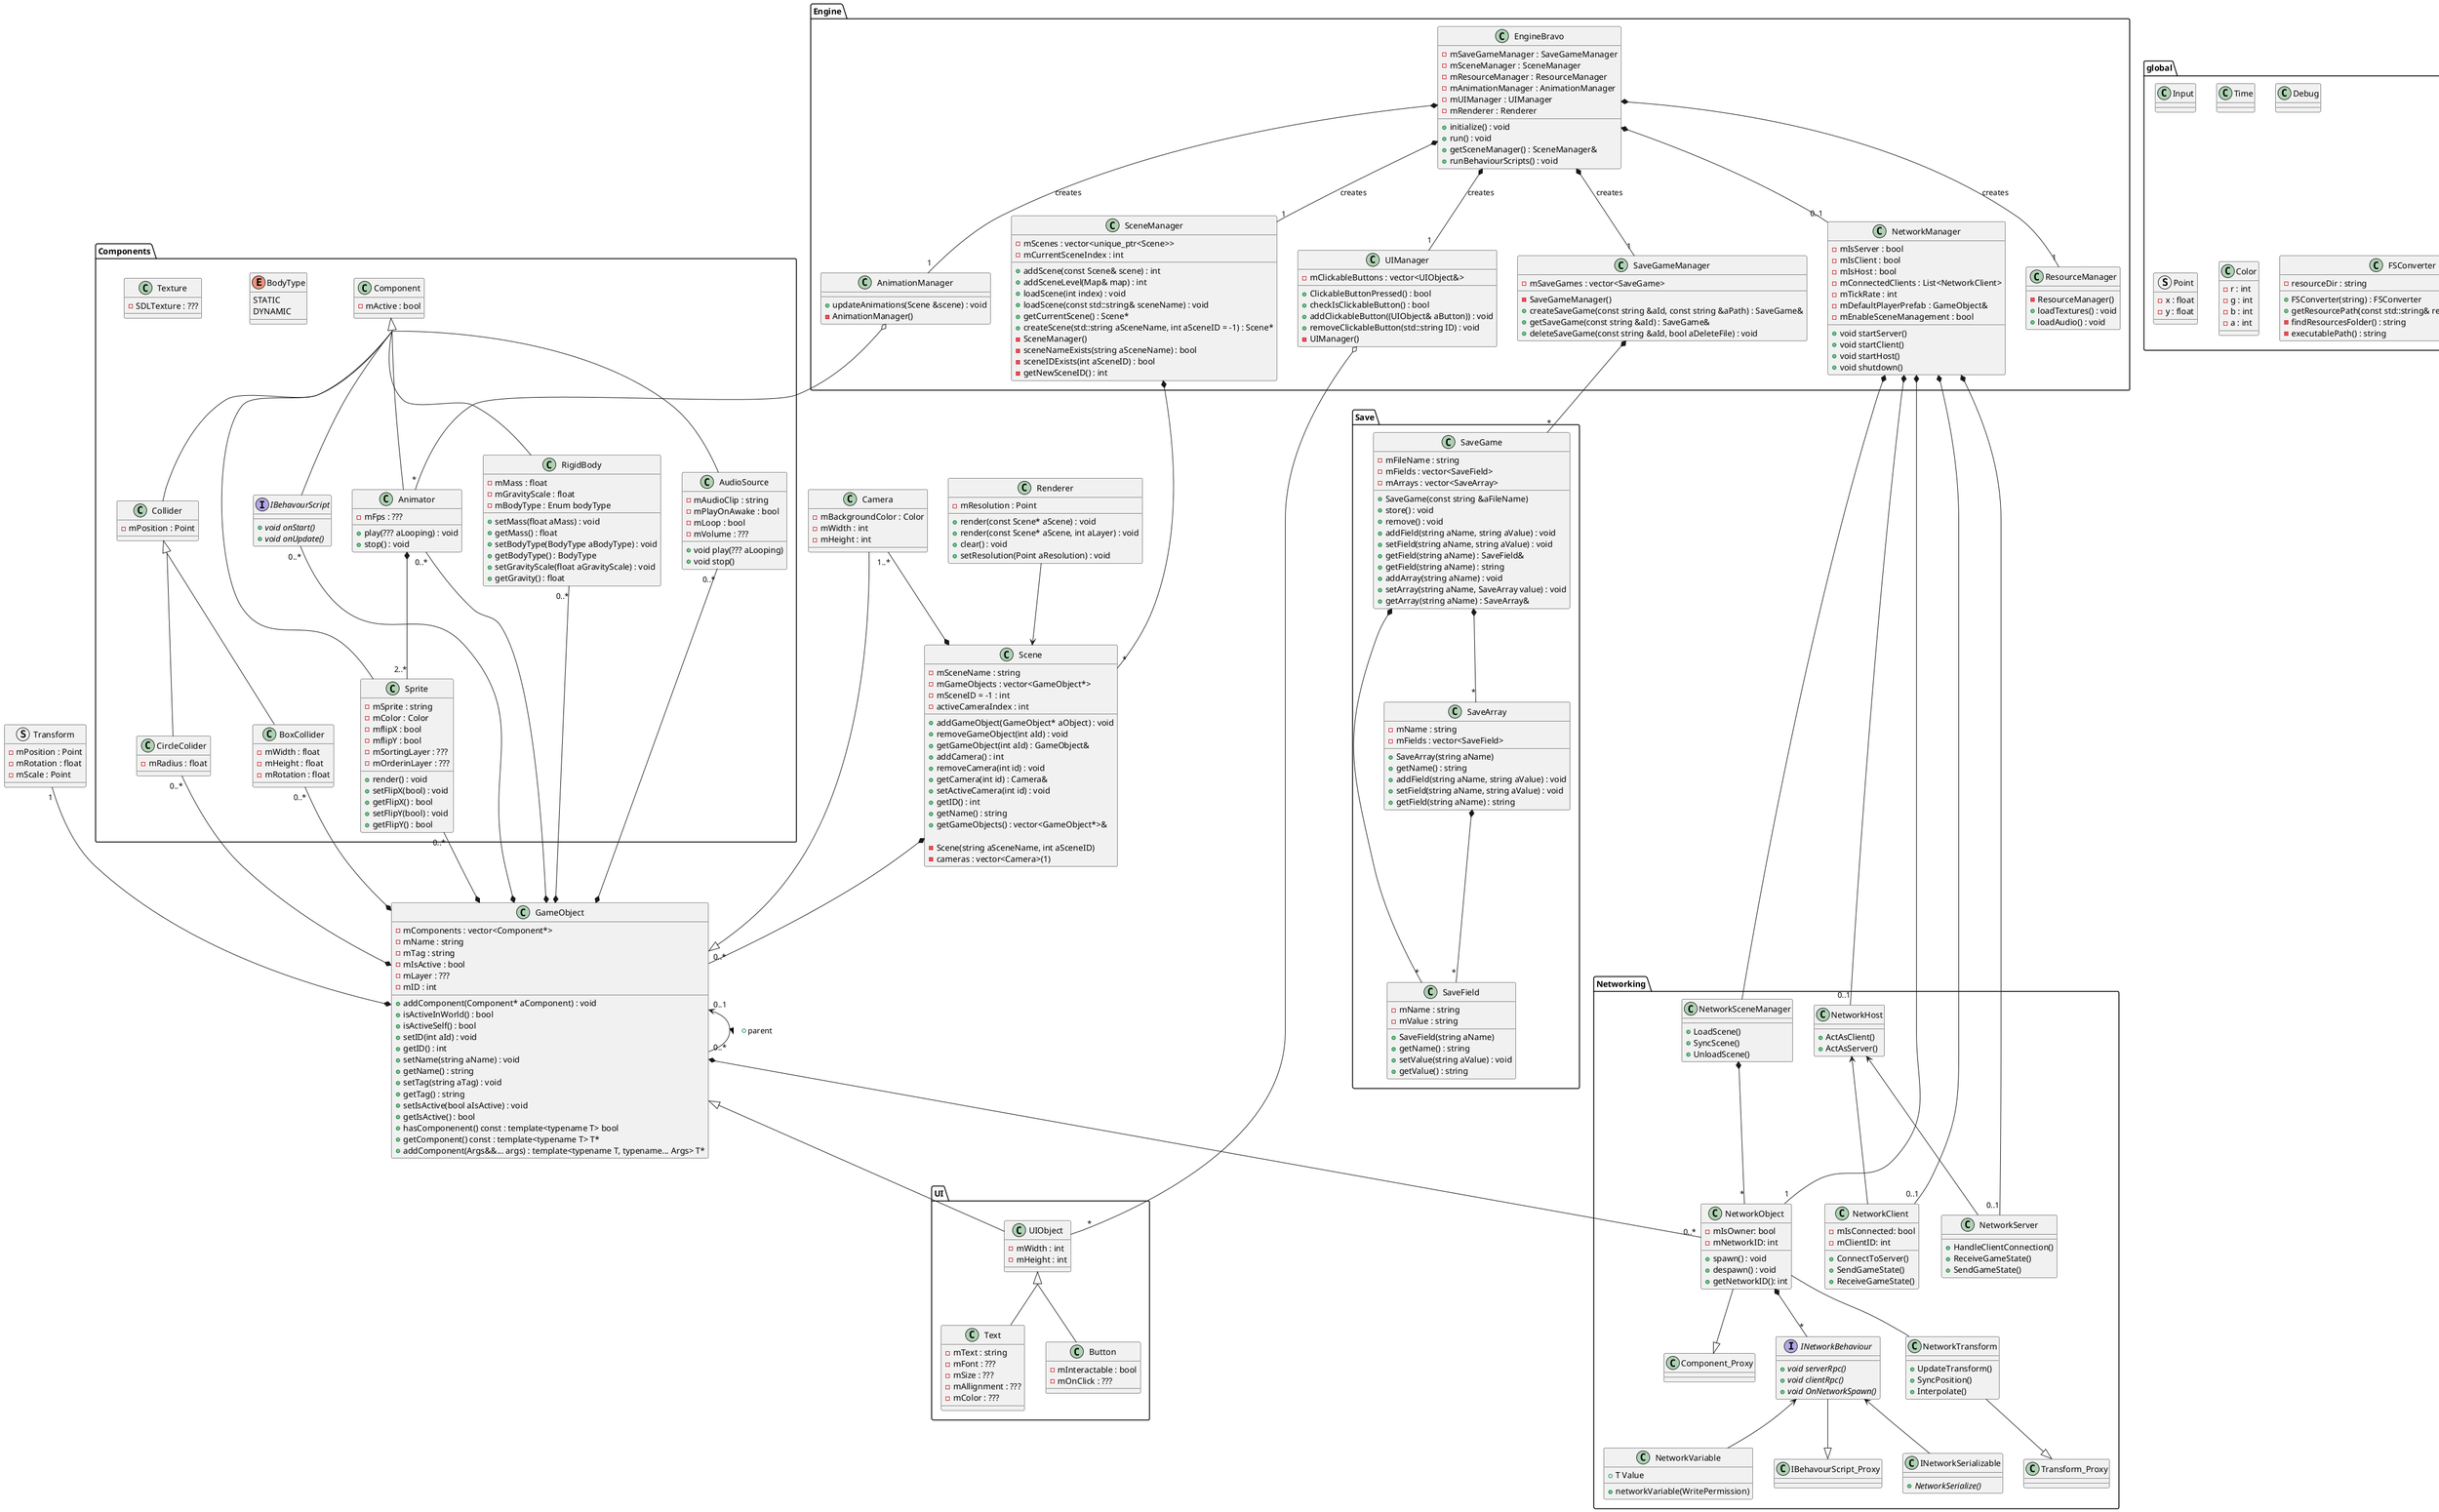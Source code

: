 @startuml

' skinparam linetype ortho
skinparam groupInheritance 2

package Components{

class Component{
    - mActive : bool

}

class AudioSource{
    + void play(??? aLooping)
    + void stop()

    - mAudioClip : string
    - mPlayOnAwake : bool
    - mLoop : bool
    - mVolume : ???
}

class Collider{
    ' Relative to position of GameObject
    - mPosition : Point 
}

class CircleColider{
    ' Position is middle of circle
    - mRadius : float 
}

class BoxCollider{
    ' Position is middle of box
    - mWidth : float
    - mHeight : float
    - mRotation : float
}

enum BodyType{
    STATIC
    DYNAMIC
}

class RigidBody{
    + setMass(float aMass) : void
    + getMass() : float
    + setBodyType(BodyType aBodyType) : void
    + getBodyType() : BodyType
    + setGravityScale(float aGravityScale) : void
    + getGravity() : float
    - mMass : float
    - mGravityScale : float
    - mBodyType : Enum bodyType
}

interface IBehavourScript{
    + {abstract} void onStart()
    + {abstract} void onUpdate()
}

class Sprite{
    + render() : void
    + setFlipX(bool) : void
    + getFlipX() : bool
    + setFlipY(bool) : void
    + getFlipY() : bool

    - mSprite : string
    - mColor : Color
    - mflipX : bool
    - mflipY : bool
    - mSortingLayer : ???
    - mOrderinLayer : ???

}

class Texture {
    - SDLTexture : ???
}


class Animator{
    + play(??? aLooping) : void
    + stop() : void

    - mFps : ???
}

}

class GameObject{
    + addComponent(Component* aComponent) : void
    + isActiveInWorld() : bool
    + isActiveSelf() : bool
    + setID(int aId) : void
    + getID() : int
    + setName(string aName) : void
    + getName() : string
    + setTag(string aTag) : void
    + getTag() : string
    + setIsActive(bool aIsActive) : void
    + getIsActive() : bool
    + hasComponenent() const : template<typename T> bool
    + getComponent() const : template<typename T> T*
    + addComponent(Args&&... args) : template<typename T, typename... Args> T*

    - mComponents : vector<Component*>
    - mName : string
    - mTag : string
    - mIsActive : bool
    - mLayer : ???
    - mID : int
}

struct Transform{
    - mPosition : Point
    - mRotation : float
    - mScale : Point
}

package Save{
class SaveGame {
    - mFileName : string
    - mFields : vector<SaveField>
    - mArrays : vector<SaveArray>
    + SaveGame(const string &aFileName)
    + store() : void
    + remove() : void
    + addField(string aName, string aValue) : void
    + setField(string aName, string aValue) : void
    + getField(string aName) : SaveField&
    + getField(string aName) : string
    + addArray(string aName) : void
    + setArray(string aName, SaveArray value) : void
    + getArray(string aName) : SaveArray&
}

class SaveField {
    - mName : string
    - mValue : string
    + SaveField(string aName)
    + getName() : string
    + setValue(string aValue) : void
    + getValue() : string
}

class SaveArray {
    - mName : string
    - mFields : vector<SaveField>
    + SaveArray(string aName)
    + getName() : string
    + addField(string aName, string aValue) : void
    + setField(string aName, string aValue) : void
    + getField(string aName) : string
}
}

class Scene {
    + addGameObject(GameObject* aObject) : void
    + removeGameObject(int aId) : void
    + getGameObject(int aId) : GameObject&
    + addCamera() : int
    + removeCamera(int id) : void
    + getCamera(int id) : Camera&
    + setActiveCamera(int id) : void
    + getID() : int
    + getName() : string
    + getGameObjects() : vector<GameObject*>& 

    - Scene(string aSceneName, int aSceneID)
    - mSceneName : string
    - mGameObjects : vector<GameObject*>
    - mSceneID = -1 : int
    - activeCameraIndex : int
    - cameras : vector<Camera>(1)
}

package Engine{

class EngineBravo {
    + initialize() : void
    + run() : void
    + getSceneManager() : SceneManager&
    + runBehaviourScripts() : void

    - mSaveGameManager : SaveGameManager 
    - mSceneManager : SceneManager
    - mResourceManager : ResourceManager
    - mAnimationManager : AnimationManager
    - mUIManager : UIManager
    - mRenderer : Renderer
}

class ResourceManager {
    - ResourceManager()
    + loadTextures() : void
    + loadAudio() : void
}

class SceneManager {
    + addScene(const Scene& scene) : int
    + addSceneLevel(Map& map) : int
    + loadScene(int index) : void
    + loadScene(const std::string& sceneName) : void
    + getCurrentScene() : Scene*
    + createScene(std::string aSceneName, int aSceneID = -1) : Scene*
    - SceneManager()
    - sceneNameExists(string aSceneName) : bool
    - sceneIDExists(int aSceneID) : bool
    - getNewSceneID() : int
    - mScenes : vector<unique_ptr<Scene>>
    - mCurrentSceneIndex : int
}

class SaveGameManager {
    - SaveGameManager()
    + createSaveGame(const string &aId, const string &aPath) : SaveGame&
    + getSaveGame(const string &aId) : SaveGame&
    + deleteSaveGame(const string &aId, bool aDeleteFile) : void
    - mSaveGames : vector<SaveGame> 
}

class AnimationManager {
    + updateAnimations(Scene &scene) : void
    - AnimationManager()
}

class UIManager {
    - mClickableButtons : vector<UIObject&>
    + ClickableButtonPressed() : bool
    + checkIsClickableButton() : bool
    + addClickableButton((UIObject& aButton)) : void
    + removeClickableButton(std::string ID) : void
    - UIManager()
}

class NetworkManager {
    
    
    + void startServer()
    + void startClient()
    + void startHost()
    + void shutdown()


    - mIsServer : bool
    - mIsClient : bool
    - mIsHost : bool
    - mConnectedClients : List<NetworkClient>
    - mTickRate : int
    - mDefaultPlayerPrefab : GameObject&
    - mEnableSceneManagement : bool
}

}


class Camera{
    - mBackgroundColor : Color
    ' Width and Height are rendered area in Game Units
    - mWidth : int
    - mHeight : int

}

class Renderer {
    + render(const Scene* aScene) : void
    + render(const Scene* aScene, int aLayer) : void
    + clear() : void
    + setResolution(Point aResolution) : void

    - mResolution : Point
}

package UI{
class UIObject{
    - mWidth : int
    - mHeight : int
}

class Button{
    - mInteractable : bool
    - mOnClick : ???
}

class Text{
    - mText : string
    - mFont : ???
    - mSize : ???
    - mAllignment : ???
    - mColor : ???
}
}

package Input{
class iMouseListener{
    + ??? onMouseMoved()
    + ??? onMouseClicked()
    + ??? onMousePressed()
    + ??? onMouseReleased()
}

class iKeyListener{
    + ??? onKeyPressed()
    + ??? onKeyReleased()
}
}

package global{
class Input{}

class Time{}

class Debug{}

struct Point{
    - x : float
    - y : float
}

class Color{
    - r : int
    - g : int
    - b : int
    - a : int
}

class FSConverter {
    + FSConverter(string) : FSConverter
    + getResourcePath(const std::string& resourceName) : string
    - findResourcesFolder() : string
    - executablePath() : string
    - resourceDir : string
}
}

package Networking{
class NetworkObject {
    + spawn() : void
    + despawn() : void
    + getNetworkID(): int

    - mIsOwner: bool
    - mNetworkID: int
}

interface INetworkBehaviour {
    + {abstract} void serverRpc()
    + {abstract} void clientRpc()
    + {abstract} void OnNetworkSpawn()
    
}

' Template class for network variables
class NetworkVariable{
    + networkVariable(WritePermission)
    + T Value
    
}

class IBehavourScript_Proxy{}

' Maybe not needed
class NetworkTransform {
    + UpdateTransform()
    + SyncPosition()
    + Interpolate()
}

class Transform_Proxy{}

class NetworkClient {
    + ConnectToServer()
    + SendGameState()
    + ReceiveGameState()

    - mIsConnected: bool
    - mClientID: int
}

class NetworkServer {
    + HandleClientConnection()
    + ReceiveGameState()
    + SendGameState()
}

class NetworkHost {
    + ActAsClient()
    + ActAsServer()
}

' class NetworkMessage {
'     + Serialize()
'     + Deserialize()
'     + SendMessage()
'     - mMessageType: string
' }

class NetworkSceneManager {
    + LoadScene()
    + SyncScene()
    + UnloadScene()
}

' class NetworkInputManager {
'     + CaptureInput()
'     + SendInput()
'     + ApplyInputPrediction()
' }

' class NetworkReplicationManager {
'     + ReplicateObjectState()
'     + SyncWithClients()
'     + ApplyInterpolation()
' }

' class AuthorityManager {
'     + AssignAuthority()
'     + RequestControl()
'     - mObjectAuthority: string
' }

class INetworkSerializable {
    + {abstract} NetworkSerialize()
    ' + Deserialize()
}

class Component_Proxy{
}

' NetworkManager <-- AuthorityManager

NetworkObject *-- "*" INetworkBehaviour
NetworkObject -- NetworkTransform
NetworkObject --|> Component_Proxy

INetworkBehaviour --|> IBehavourScript_Proxy
INetworkBehaviour <-- NetworkVariable
INetworkBehaviour <-- INetworkSerializable

NetworkTransform --|> Transform_Proxy

' NetworkClient --> NetworkInputManager
' NetworkClient --> NetworkMessage
' NetworkClient --> NetworkReplicationManager

' NetworkServer --> NetworkMessage
' NetworkServer --> NetworkReplicationManager


NetworkHost <-- NetworkServer
NetworkHost <-- NetworkClient

' AuthorityManager <-- NetworkObject
NetworkSceneManager *-- "*" NetworkObject
}

Component <|-down- AudioSource
Component <|-down- Collider
Component <|-down- RigidBody
Component <|-down- IBehavourScript
Component <|-down- Sprite
Component <|-down- Animator

Collider <|-- CircleColider
Collider <|-- BoxCollider

GameObject *-up- "0..*" AudioSource
GameObject *-up- "0..*" CircleColider
GameObject *-up- "0..*" BoxCollider
GameObject *-up- "0..*" RigidBody
GameObject *-up- "0..*" IBehavourScript
GameObject *-up- "0..*" Sprite
GameObject *-up- "0..*" Animator
GameObject *-up- "1" Transform
GameObject "0..1"<-- "0..*" GameObject : +parent >

GameObject <|-- UIObject
UIObject <|-- Button
UIObject <|-- Text

Scene *-- "0..*" GameObject
Camera --|> GameObject
Camera "1..*" --*  Scene

Animator  *-- "2..*" Sprite

SaveGameManager *-- "*" SaveGame
SaveGame *-- "*" SaveField
SaveGame *-- "*" SaveArray
SaveArray *-- "*" SaveField
Renderer --> Scene
SceneManager *-- "*" Scene
UIManager o-- "*" UIObject
AnimationManager o-- "*" Animator

NetworkManager *-- "0..1"NetworkClient
NetworkManager *-- "0..1"NetworkServer
NetworkManager *-- "0..1"NetworkHost
NetworkManager *-- NetworkSceneManager
NetworkManager *-- "1" NetworkObject

GameObject *-- "0..*" NetworkObject

EngineBravo *-- "1" SceneManager : creates
EngineBravo *-- "1" SaveGameManager : creates
EngineBravo *-- "1" AnimationManager : creates
EngineBravo *-- "1" UIManager : creates
EngineBravo *-- "1" ResourceManager : creates
EngineBravo *-- "0..1" NetworkManager 
@enduml



